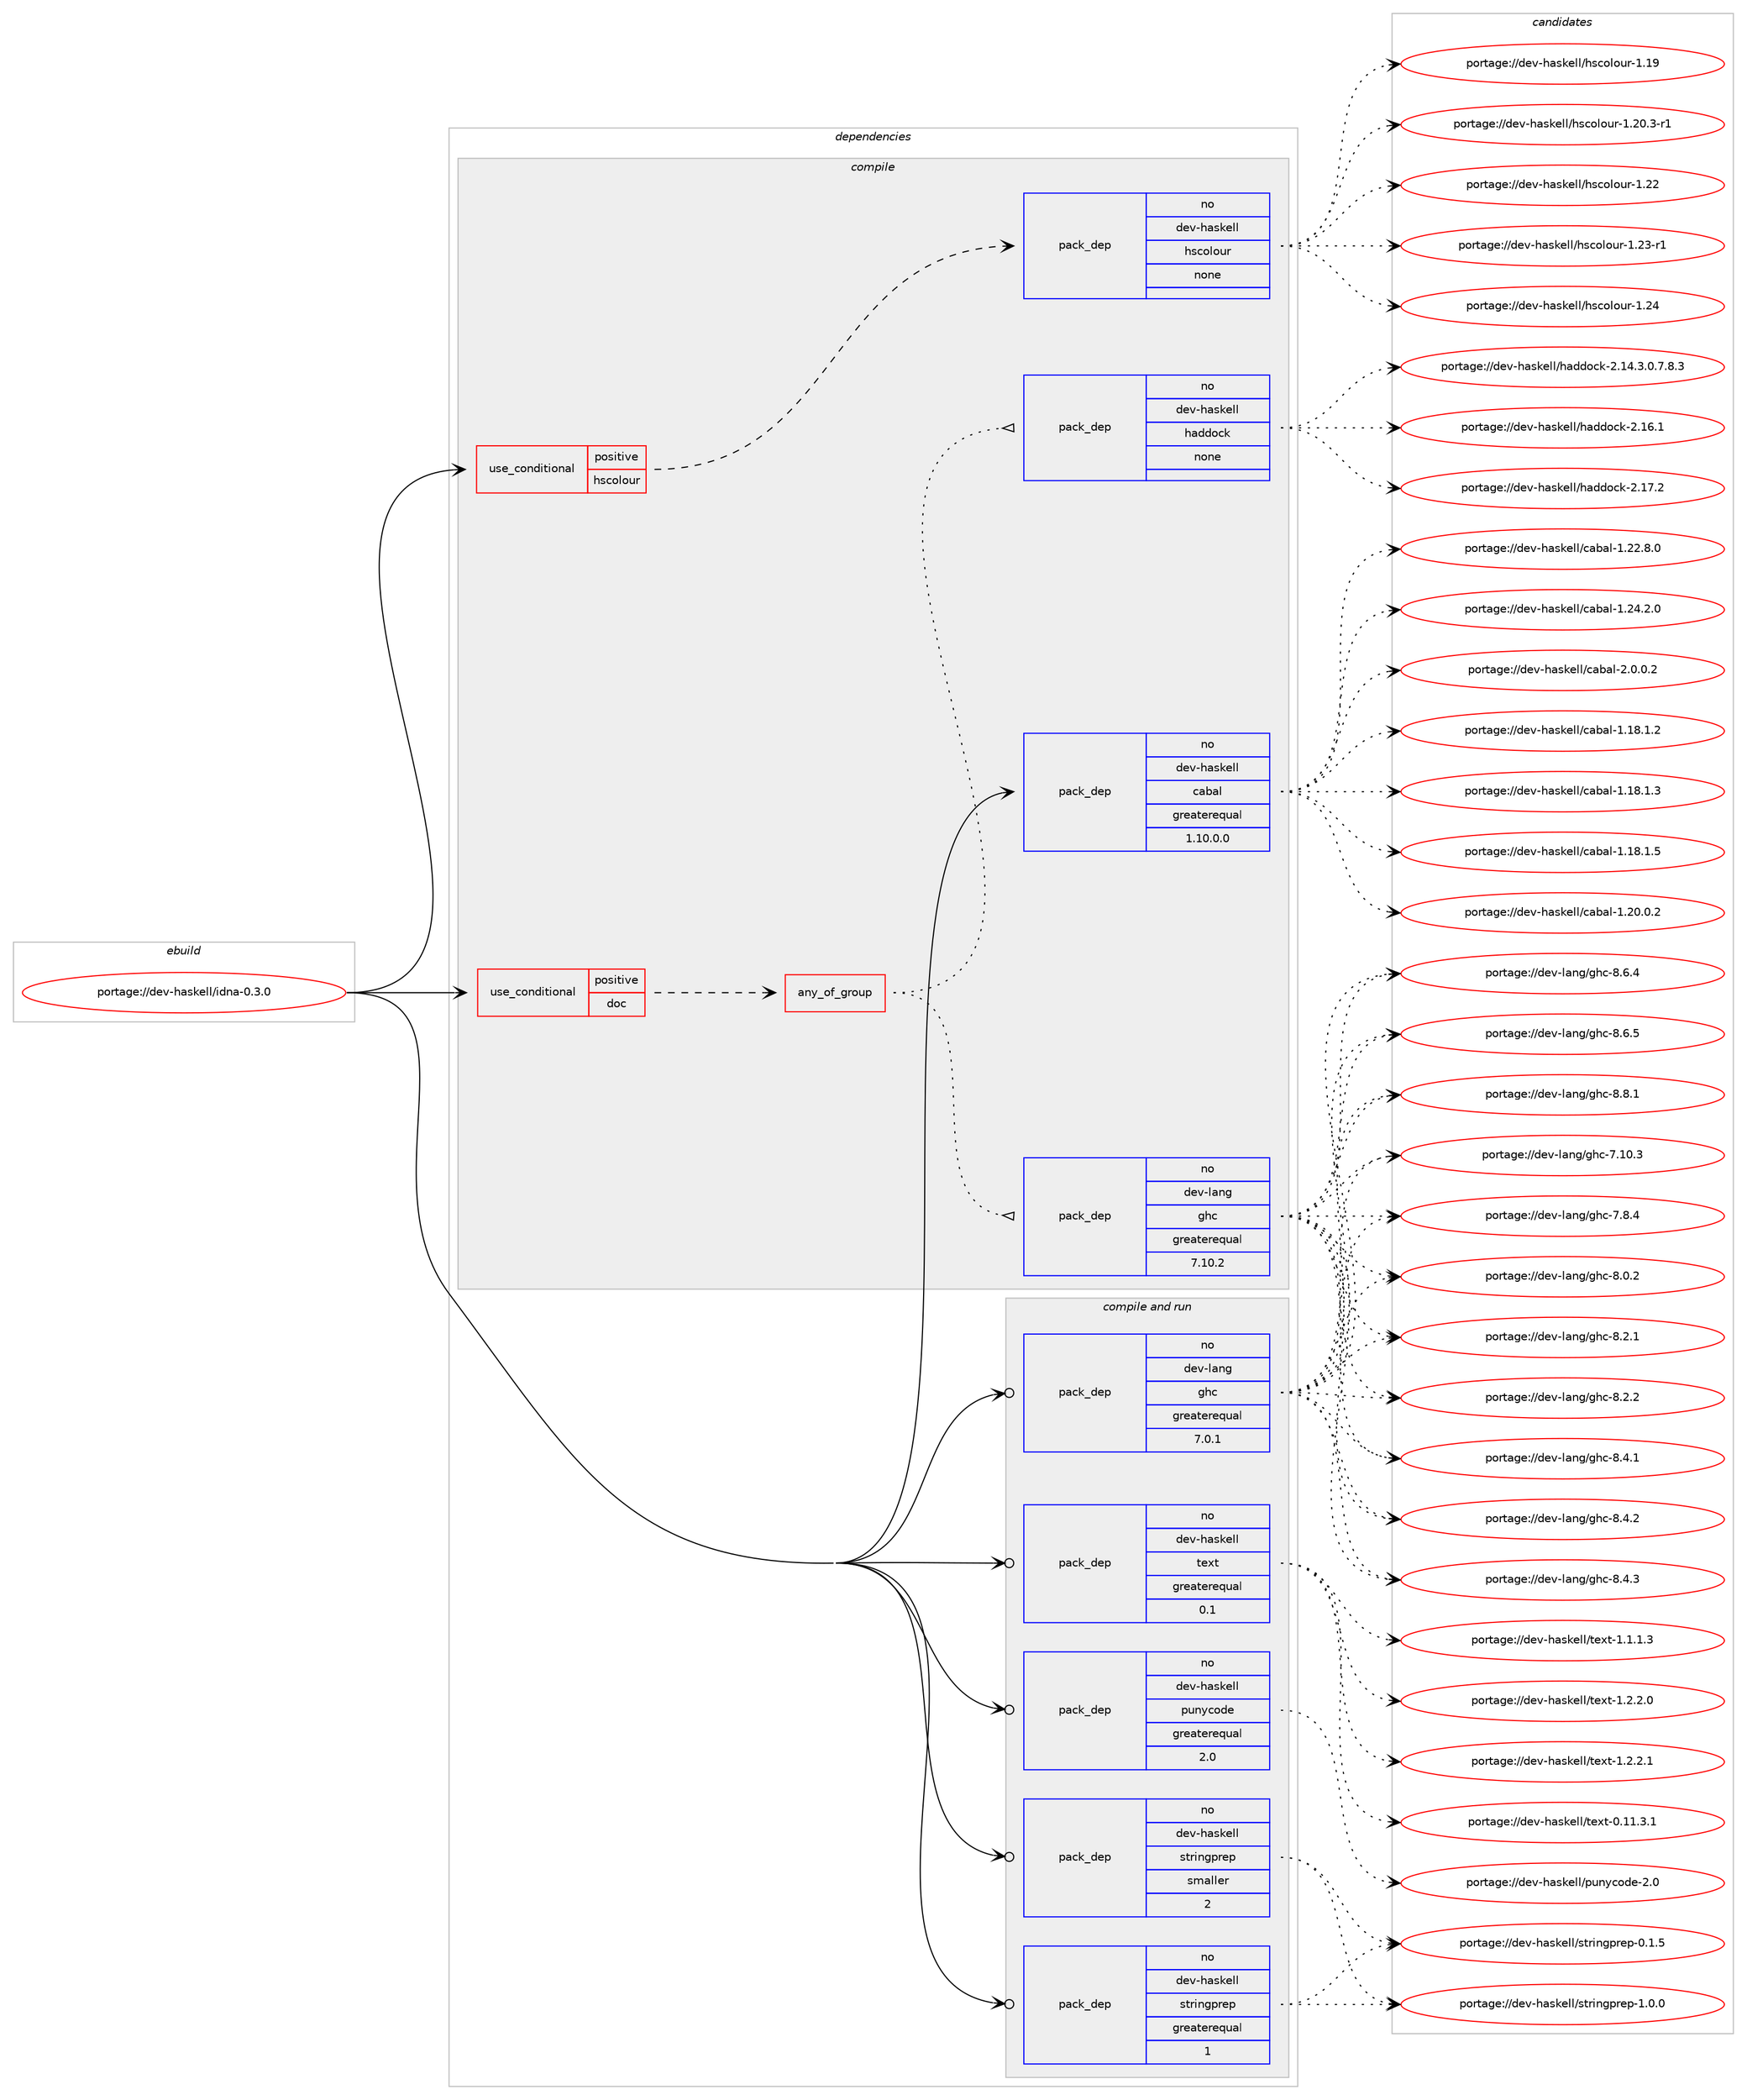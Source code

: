 digraph prolog {

# *************
# Graph options
# *************

newrank=true;
concentrate=true;
compound=true;
graph [rankdir=LR,fontname=Helvetica,fontsize=10,ranksep=1.5];#, ranksep=2.5, nodesep=0.2];
edge  [arrowhead=vee];
node  [fontname=Helvetica,fontsize=10];

# **********
# The ebuild
# **********

subgraph cluster_leftcol {
color=gray;
rank=same;
label=<<i>ebuild</i>>;
id [label="portage://dev-haskell/idna-0.3.0", color=red, width=4, href="../dev-haskell/idna-0.3.0.svg"];
}

# ****************
# The dependencies
# ****************

subgraph cluster_midcol {
color=gray;
label=<<i>dependencies</i>>;
subgraph cluster_compile {
fillcolor="#eeeeee";
style=filled;
label=<<i>compile</i>>;
subgraph cond15850 {
dependency72365 [label=<<TABLE BORDER="0" CELLBORDER="1" CELLSPACING="0" CELLPADDING="4"><TR><TD ROWSPAN="3" CELLPADDING="10">use_conditional</TD></TR><TR><TD>positive</TD></TR><TR><TD>doc</TD></TR></TABLE>>, shape=none, color=red];
subgraph any1929 {
dependency72366 [label=<<TABLE BORDER="0" CELLBORDER="1" CELLSPACING="0" CELLPADDING="4"><TR><TD CELLPADDING="10">any_of_group</TD></TR></TABLE>>, shape=none, color=red];subgraph pack54527 {
dependency72367 [label=<<TABLE BORDER="0" CELLBORDER="1" CELLSPACING="0" CELLPADDING="4" WIDTH="220"><TR><TD ROWSPAN="6" CELLPADDING="30">pack_dep</TD></TR><TR><TD WIDTH="110">no</TD></TR><TR><TD>dev-haskell</TD></TR><TR><TD>haddock</TD></TR><TR><TD>none</TD></TR><TR><TD></TD></TR></TABLE>>, shape=none, color=blue];
}
dependency72366:e -> dependency72367:w [weight=20,style="dotted",arrowhead="oinv"];
subgraph pack54528 {
dependency72368 [label=<<TABLE BORDER="0" CELLBORDER="1" CELLSPACING="0" CELLPADDING="4" WIDTH="220"><TR><TD ROWSPAN="6" CELLPADDING="30">pack_dep</TD></TR><TR><TD WIDTH="110">no</TD></TR><TR><TD>dev-lang</TD></TR><TR><TD>ghc</TD></TR><TR><TD>greaterequal</TD></TR><TR><TD>7.10.2</TD></TR></TABLE>>, shape=none, color=blue];
}
dependency72366:e -> dependency72368:w [weight=20,style="dotted",arrowhead="oinv"];
}
dependency72365:e -> dependency72366:w [weight=20,style="dashed",arrowhead="vee"];
}
id:e -> dependency72365:w [weight=20,style="solid",arrowhead="vee"];
subgraph cond15851 {
dependency72369 [label=<<TABLE BORDER="0" CELLBORDER="1" CELLSPACING="0" CELLPADDING="4"><TR><TD ROWSPAN="3" CELLPADDING="10">use_conditional</TD></TR><TR><TD>positive</TD></TR><TR><TD>hscolour</TD></TR></TABLE>>, shape=none, color=red];
subgraph pack54529 {
dependency72370 [label=<<TABLE BORDER="0" CELLBORDER="1" CELLSPACING="0" CELLPADDING="4" WIDTH="220"><TR><TD ROWSPAN="6" CELLPADDING="30">pack_dep</TD></TR><TR><TD WIDTH="110">no</TD></TR><TR><TD>dev-haskell</TD></TR><TR><TD>hscolour</TD></TR><TR><TD>none</TD></TR><TR><TD></TD></TR></TABLE>>, shape=none, color=blue];
}
dependency72369:e -> dependency72370:w [weight=20,style="dashed",arrowhead="vee"];
}
id:e -> dependency72369:w [weight=20,style="solid",arrowhead="vee"];
subgraph pack54530 {
dependency72371 [label=<<TABLE BORDER="0" CELLBORDER="1" CELLSPACING="0" CELLPADDING="4" WIDTH="220"><TR><TD ROWSPAN="6" CELLPADDING="30">pack_dep</TD></TR><TR><TD WIDTH="110">no</TD></TR><TR><TD>dev-haskell</TD></TR><TR><TD>cabal</TD></TR><TR><TD>greaterequal</TD></TR><TR><TD>1.10.0.0</TD></TR></TABLE>>, shape=none, color=blue];
}
id:e -> dependency72371:w [weight=20,style="solid",arrowhead="vee"];
}
subgraph cluster_compileandrun {
fillcolor="#eeeeee";
style=filled;
label=<<i>compile and run</i>>;
subgraph pack54531 {
dependency72372 [label=<<TABLE BORDER="0" CELLBORDER="1" CELLSPACING="0" CELLPADDING="4" WIDTH="220"><TR><TD ROWSPAN="6" CELLPADDING="30">pack_dep</TD></TR><TR><TD WIDTH="110">no</TD></TR><TR><TD>dev-haskell</TD></TR><TR><TD>punycode</TD></TR><TR><TD>greaterequal</TD></TR><TR><TD>2.0</TD></TR></TABLE>>, shape=none, color=blue];
}
id:e -> dependency72372:w [weight=20,style="solid",arrowhead="odotvee"];
subgraph pack54532 {
dependency72373 [label=<<TABLE BORDER="0" CELLBORDER="1" CELLSPACING="0" CELLPADDING="4" WIDTH="220"><TR><TD ROWSPAN="6" CELLPADDING="30">pack_dep</TD></TR><TR><TD WIDTH="110">no</TD></TR><TR><TD>dev-haskell</TD></TR><TR><TD>stringprep</TD></TR><TR><TD>greaterequal</TD></TR><TR><TD>1</TD></TR></TABLE>>, shape=none, color=blue];
}
id:e -> dependency72373:w [weight=20,style="solid",arrowhead="odotvee"];
subgraph pack54533 {
dependency72374 [label=<<TABLE BORDER="0" CELLBORDER="1" CELLSPACING="0" CELLPADDING="4" WIDTH="220"><TR><TD ROWSPAN="6" CELLPADDING="30">pack_dep</TD></TR><TR><TD WIDTH="110">no</TD></TR><TR><TD>dev-haskell</TD></TR><TR><TD>stringprep</TD></TR><TR><TD>smaller</TD></TR><TR><TD>2</TD></TR></TABLE>>, shape=none, color=blue];
}
id:e -> dependency72374:w [weight=20,style="solid",arrowhead="odotvee"];
subgraph pack54534 {
dependency72375 [label=<<TABLE BORDER="0" CELLBORDER="1" CELLSPACING="0" CELLPADDING="4" WIDTH="220"><TR><TD ROWSPAN="6" CELLPADDING="30">pack_dep</TD></TR><TR><TD WIDTH="110">no</TD></TR><TR><TD>dev-haskell</TD></TR><TR><TD>text</TD></TR><TR><TD>greaterequal</TD></TR><TR><TD>0.1</TD></TR></TABLE>>, shape=none, color=blue];
}
id:e -> dependency72375:w [weight=20,style="solid",arrowhead="odotvee"];
subgraph pack54535 {
dependency72376 [label=<<TABLE BORDER="0" CELLBORDER="1" CELLSPACING="0" CELLPADDING="4" WIDTH="220"><TR><TD ROWSPAN="6" CELLPADDING="30">pack_dep</TD></TR><TR><TD WIDTH="110">no</TD></TR><TR><TD>dev-lang</TD></TR><TR><TD>ghc</TD></TR><TR><TD>greaterequal</TD></TR><TR><TD>7.0.1</TD></TR></TABLE>>, shape=none, color=blue];
}
id:e -> dependency72376:w [weight=20,style="solid",arrowhead="odotvee"];
}
subgraph cluster_run {
fillcolor="#eeeeee";
style=filled;
label=<<i>run</i>>;
}
}

# **************
# The candidates
# **************

subgraph cluster_choices {
rank=same;
color=gray;
label=<<i>candidates</i>>;

subgraph choice54527 {
color=black;
nodesep=1;
choiceportage1001011184510497115107101108108471049710010011199107455046495246514648465546564651 [label="portage://dev-haskell/haddock-2.14.3.0.7.8.3", color=red, width=4,href="../dev-haskell/haddock-2.14.3.0.7.8.3.svg"];
choiceportage100101118451049711510710110810847104971001001119910745504649544649 [label="portage://dev-haskell/haddock-2.16.1", color=red, width=4,href="../dev-haskell/haddock-2.16.1.svg"];
choiceportage100101118451049711510710110810847104971001001119910745504649554650 [label="portage://dev-haskell/haddock-2.17.2", color=red, width=4,href="../dev-haskell/haddock-2.17.2.svg"];
dependency72367:e -> choiceportage1001011184510497115107101108108471049710010011199107455046495246514648465546564651:w [style=dotted,weight="100"];
dependency72367:e -> choiceportage100101118451049711510710110810847104971001001119910745504649544649:w [style=dotted,weight="100"];
dependency72367:e -> choiceportage100101118451049711510710110810847104971001001119910745504649554650:w [style=dotted,weight="100"];
}
subgraph choice54528 {
color=black;
nodesep=1;
choiceportage1001011184510897110103471031049945554649484651 [label="portage://dev-lang/ghc-7.10.3", color=red, width=4,href="../dev-lang/ghc-7.10.3.svg"];
choiceportage10010111845108971101034710310499455546564652 [label="portage://dev-lang/ghc-7.8.4", color=red, width=4,href="../dev-lang/ghc-7.8.4.svg"];
choiceportage10010111845108971101034710310499455646484650 [label="portage://dev-lang/ghc-8.0.2", color=red, width=4,href="../dev-lang/ghc-8.0.2.svg"];
choiceportage10010111845108971101034710310499455646504649 [label="portage://dev-lang/ghc-8.2.1", color=red, width=4,href="../dev-lang/ghc-8.2.1.svg"];
choiceportage10010111845108971101034710310499455646504650 [label="portage://dev-lang/ghc-8.2.2", color=red, width=4,href="../dev-lang/ghc-8.2.2.svg"];
choiceportage10010111845108971101034710310499455646524649 [label="portage://dev-lang/ghc-8.4.1", color=red, width=4,href="../dev-lang/ghc-8.4.1.svg"];
choiceportage10010111845108971101034710310499455646524650 [label="portage://dev-lang/ghc-8.4.2", color=red, width=4,href="../dev-lang/ghc-8.4.2.svg"];
choiceportage10010111845108971101034710310499455646524651 [label="portage://dev-lang/ghc-8.4.3", color=red, width=4,href="../dev-lang/ghc-8.4.3.svg"];
choiceportage10010111845108971101034710310499455646544652 [label="portage://dev-lang/ghc-8.6.4", color=red, width=4,href="../dev-lang/ghc-8.6.4.svg"];
choiceportage10010111845108971101034710310499455646544653 [label="portage://dev-lang/ghc-8.6.5", color=red, width=4,href="../dev-lang/ghc-8.6.5.svg"];
choiceportage10010111845108971101034710310499455646564649 [label="portage://dev-lang/ghc-8.8.1", color=red, width=4,href="../dev-lang/ghc-8.8.1.svg"];
dependency72368:e -> choiceportage1001011184510897110103471031049945554649484651:w [style=dotted,weight="100"];
dependency72368:e -> choiceportage10010111845108971101034710310499455546564652:w [style=dotted,weight="100"];
dependency72368:e -> choiceportage10010111845108971101034710310499455646484650:w [style=dotted,weight="100"];
dependency72368:e -> choiceportage10010111845108971101034710310499455646504649:w [style=dotted,weight="100"];
dependency72368:e -> choiceportage10010111845108971101034710310499455646504650:w [style=dotted,weight="100"];
dependency72368:e -> choiceportage10010111845108971101034710310499455646524649:w [style=dotted,weight="100"];
dependency72368:e -> choiceportage10010111845108971101034710310499455646524650:w [style=dotted,weight="100"];
dependency72368:e -> choiceportage10010111845108971101034710310499455646524651:w [style=dotted,weight="100"];
dependency72368:e -> choiceportage10010111845108971101034710310499455646544652:w [style=dotted,weight="100"];
dependency72368:e -> choiceportage10010111845108971101034710310499455646544653:w [style=dotted,weight="100"];
dependency72368:e -> choiceportage10010111845108971101034710310499455646564649:w [style=dotted,weight="100"];
}
subgraph choice54529 {
color=black;
nodesep=1;
choiceportage100101118451049711510710110810847104115991111081111171144549464957 [label="portage://dev-haskell/hscolour-1.19", color=red, width=4,href="../dev-haskell/hscolour-1.19.svg"];
choiceportage10010111845104971151071011081084710411599111108111117114454946504846514511449 [label="portage://dev-haskell/hscolour-1.20.3-r1", color=red, width=4,href="../dev-haskell/hscolour-1.20.3-r1.svg"];
choiceportage100101118451049711510710110810847104115991111081111171144549465050 [label="portage://dev-haskell/hscolour-1.22", color=red, width=4,href="../dev-haskell/hscolour-1.22.svg"];
choiceportage1001011184510497115107101108108471041159911110811111711445494650514511449 [label="portage://dev-haskell/hscolour-1.23-r1", color=red, width=4,href="../dev-haskell/hscolour-1.23-r1.svg"];
choiceportage100101118451049711510710110810847104115991111081111171144549465052 [label="portage://dev-haskell/hscolour-1.24", color=red, width=4,href="../dev-haskell/hscolour-1.24.svg"];
dependency72370:e -> choiceportage100101118451049711510710110810847104115991111081111171144549464957:w [style=dotted,weight="100"];
dependency72370:e -> choiceportage10010111845104971151071011081084710411599111108111117114454946504846514511449:w [style=dotted,weight="100"];
dependency72370:e -> choiceportage100101118451049711510710110810847104115991111081111171144549465050:w [style=dotted,weight="100"];
dependency72370:e -> choiceportage1001011184510497115107101108108471041159911110811111711445494650514511449:w [style=dotted,weight="100"];
dependency72370:e -> choiceportage100101118451049711510710110810847104115991111081111171144549465052:w [style=dotted,weight="100"];
}
subgraph choice54530 {
color=black;
nodesep=1;
choiceportage10010111845104971151071011081084799979897108454946495646494650 [label="portage://dev-haskell/cabal-1.18.1.2", color=red, width=4,href="../dev-haskell/cabal-1.18.1.2.svg"];
choiceportage10010111845104971151071011081084799979897108454946495646494651 [label="portage://dev-haskell/cabal-1.18.1.3", color=red, width=4,href="../dev-haskell/cabal-1.18.1.3.svg"];
choiceportage10010111845104971151071011081084799979897108454946495646494653 [label="portage://dev-haskell/cabal-1.18.1.5", color=red, width=4,href="../dev-haskell/cabal-1.18.1.5.svg"];
choiceportage10010111845104971151071011081084799979897108454946504846484650 [label="portage://dev-haskell/cabal-1.20.0.2", color=red, width=4,href="../dev-haskell/cabal-1.20.0.2.svg"];
choiceportage10010111845104971151071011081084799979897108454946505046564648 [label="portage://dev-haskell/cabal-1.22.8.0", color=red, width=4,href="../dev-haskell/cabal-1.22.8.0.svg"];
choiceportage10010111845104971151071011081084799979897108454946505246504648 [label="portage://dev-haskell/cabal-1.24.2.0", color=red, width=4,href="../dev-haskell/cabal-1.24.2.0.svg"];
choiceportage100101118451049711510710110810847999798971084550464846484650 [label="portage://dev-haskell/cabal-2.0.0.2", color=red, width=4,href="../dev-haskell/cabal-2.0.0.2.svg"];
dependency72371:e -> choiceportage10010111845104971151071011081084799979897108454946495646494650:w [style=dotted,weight="100"];
dependency72371:e -> choiceportage10010111845104971151071011081084799979897108454946495646494651:w [style=dotted,weight="100"];
dependency72371:e -> choiceportage10010111845104971151071011081084799979897108454946495646494653:w [style=dotted,weight="100"];
dependency72371:e -> choiceportage10010111845104971151071011081084799979897108454946504846484650:w [style=dotted,weight="100"];
dependency72371:e -> choiceportage10010111845104971151071011081084799979897108454946505046564648:w [style=dotted,weight="100"];
dependency72371:e -> choiceportage10010111845104971151071011081084799979897108454946505246504648:w [style=dotted,weight="100"];
dependency72371:e -> choiceportage100101118451049711510710110810847999798971084550464846484650:w [style=dotted,weight="100"];
}
subgraph choice54531 {
color=black;
nodesep=1;
choiceportage1001011184510497115107101108108471121171101219911110010145504648 [label="portage://dev-haskell/punycode-2.0", color=red, width=4,href="../dev-haskell/punycode-2.0.svg"];
dependency72372:e -> choiceportage1001011184510497115107101108108471121171101219911110010145504648:w [style=dotted,weight="100"];
}
subgraph choice54532 {
color=black;
nodesep=1;
choiceportage100101118451049711510710110810847115116114105110103112114101112454846494653 [label="portage://dev-haskell/stringprep-0.1.5", color=red, width=4,href="../dev-haskell/stringprep-0.1.5.svg"];
choiceportage100101118451049711510710110810847115116114105110103112114101112454946484648 [label="portage://dev-haskell/stringprep-1.0.0", color=red, width=4,href="../dev-haskell/stringprep-1.0.0.svg"];
dependency72373:e -> choiceportage100101118451049711510710110810847115116114105110103112114101112454846494653:w [style=dotted,weight="100"];
dependency72373:e -> choiceportage100101118451049711510710110810847115116114105110103112114101112454946484648:w [style=dotted,weight="100"];
}
subgraph choice54533 {
color=black;
nodesep=1;
choiceportage100101118451049711510710110810847115116114105110103112114101112454846494653 [label="portage://dev-haskell/stringprep-0.1.5", color=red, width=4,href="../dev-haskell/stringprep-0.1.5.svg"];
choiceportage100101118451049711510710110810847115116114105110103112114101112454946484648 [label="portage://dev-haskell/stringprep-1.0.0", color=red, width=4,href="../dev-haskell/stringprep-1.0.0.svg"];
dependency72374:e -> choiceportage100101118451049711510710110810847115116114105110103112114101112454846494653:w [style=dotted,weight="100"];
dependency72374:e -> choiceportage100101118451049711510710110810847115116114105110103112114101112454946484648:w [style=dotted,weight="100"];
}
subgraph choice54534 {
color=black;
nodesep=1;
choiceportage100101118451049711510710110810847116101120116454846494946514649 [label="portage://dev-haskell/text-0.11.3.1", color=red, width=4,href="../dev-haskell/text-0.11.3.1.svg"];
choiceportage1001011184510497115107101108108471161011201164549464946494651 [label="portage://dev-haskell/text-1.1.1.3", color=red, width=4,href="../dev-haskell/text-1.1.1.3.svg"];
choiceportage1001011184510497115107101108108471161011201164549465046504648 [label="portage://dev-haskell/text-1.2.2.0", color=red, width=4,href="../dev-haskell/text-1.2.2.0.svg"];
choiceportage1001011184510497115107101108108471161011201164549465046504649 [label="portage://dev-haskell/text-1.2.2.1", color=red, width=4,href="../dev-haskell/text-1.2.2.1.svg"];
dependency72375:e -> choiceportage100101118451049711510710110810847116101120116454846494946514649:w [style=dotted,weight="100"];
dependency72375:e -> choiceportage1001011184510497115107101108108471161011201164549464946494651:w [style=dotted,weight="100"];
dependency72375:e -> choiceportage1001011184510497115107101108108471161011201164549465046504648:w [style=dotted,weight="100"];
dependency72375:e -> choiceportage1001011184510497115107101108108471161011201164549465046504649:w [style=dotted,weight="100"];
}
subgraph choice54535 {
color=black;
nodesep=1;
choiceportage1001011184510897110103471031049945554649484651 [label="portage://dev-lang/ghc-7.10.3", color=red, width=4,href="../dev-lang/ghc-7.10.3.svg"];
choiceportage10010111845108971101034710310499455546564652 [label="portage://dev-lang/ghc-7.8.4", color=red, width=4,href="../dev-lang/ghc-7.8.4.svg"];
choiceportage10010111845108971101034710310499455646484650 [label="portage://dev-lang/ghc-8.0.2", color=red, width=4,href="../dev-lang/ghc-8.0.2.svg"];
choiceportage10010111845108971101034710310499455646504649 [label="portage://dev-lang/ghc-8.2.1", color=red, width=4,href="../dev-lang/ghc-8.2.1.svg"];
choiceportage10010111845108971101034710310499455646504650 [label="portage://dev-lang/ghc-8.2.2", color=red, width=4,href="../dev-lang/ghc-8.2.2.svg"];
choiceportage10010111845108971101034710310499455646524649 [label="portage://dev-lang/ghc-8.4.1", color=red, width=4,href="../dev-lang/ghc-8.4.1.svg"];
choiceportage10010111845108971101034710310499455646524650 [label="portage://dev-lang/ghc-8.4.2", color=red, width=4,href="../dev-lang/ghc-8.4.2.svg"];
choiceportage10010111845108971101034710310499455646524651 [label="portage://dev-lang/ghc-8.4.3", color=red, width=4,href="../dev-lang/ghc-8.4.3.svg"];
choiceportage10010111845108971101034710310499455646544652 [label="portage://dev-lang/ghc-8.6.4", color=red, width=4,href="../dev-lang/ghc-8.6.4.svg"];
choiceportage10010111845108971101034710310499455646544653 [label="portage://dev-lang/ghc-8.6.5", color=red, width=4,href="../dev-lang/ghc-8.6.5.svg"];
choiceportage10010111845108971101034710310499455646564649 [label="portage://dev-lang/ghc-8.8.1", color=red, width=4,href="../dev-lang/ghc-8.8.1.svg"];
dependency72376:e -> choiceportage1001011184510897110103471031049945554649484651:w [style=dotted,weight="100"];
dependency72376:e -> choiceportage10010111845108971101034710310499455546564652:w [style=dotted,weight="100"];
dependency72376:e -> choiceportage10010111845108971101034710310499455646484650:w [style=dotted,weight="100"];
dependency72376:e -> choiceportage10010111845108971101034710310499455646504649:w [style=dotted,weight="100"];
dependency72376:e -> choiceportage10010111845108971101034710310499455646504650:w [style=dotted,weight="100"];
dependency72376:e -> choiceportage10010111845108971101034710310499455646524649:w [style=dotted,weight="100"];
dependency72376:e -> choiceportage10010111845108971101034710310499455646524650:w [style=dotted,weight="100"];
dependency72376:e -> choiceportage10010111845108971101034710310499455646524651:w [style=dotted,weight="100"];
dependency72376:e -> choiceportage10010111845108971101034710310499455646544652:w [style=dotted,weight="100"];
dependency72376:e -> choiceportage10010111845108971101034710310499455646544653:w [style=dotted,weight="100"];
dependency72376:e -> choiceportage10010111845108971101034710310499455646564649:w [style=dotted,weight="100"];
}
}

}
